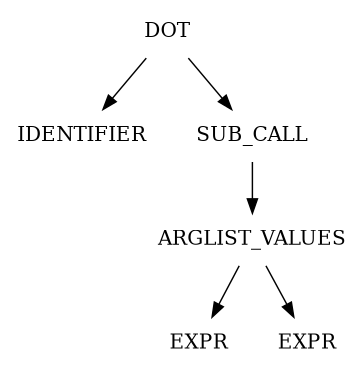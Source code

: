 digraph L0 {
        size = "3.5,2.5";
        ordering=out;
        node [shape = plaintext];
        dot[label=DOT];
        dot -> {IDENTIFIER SUB_CALL};
        SUB_CALL -> ARGLIST_VALUES;
        ARGLIST_VALUES -> {EXPR expr2};
        expr2[label=EXPR];
}
